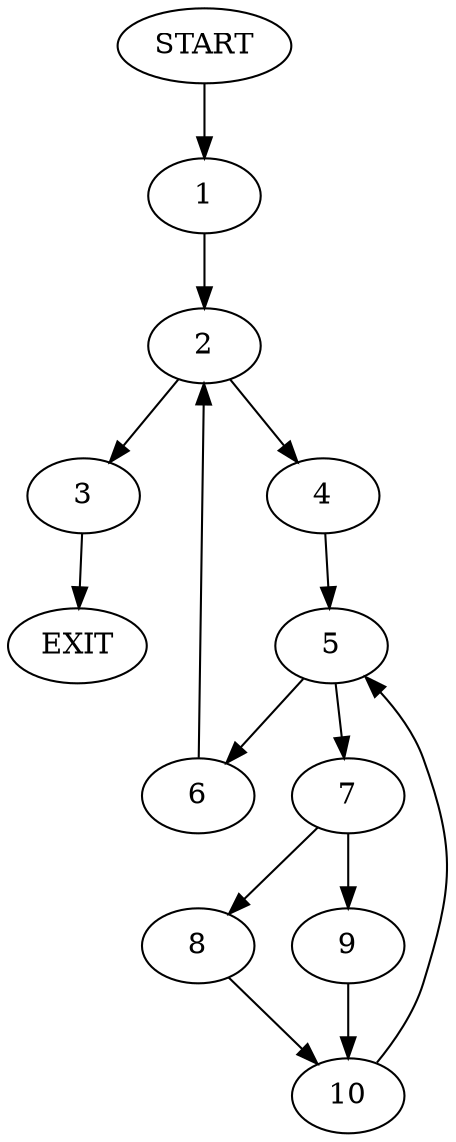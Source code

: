 digraph {
0 [label="START"]
11 [label="EXIT"]
0 -> 1
1 -> 2
2 -> 3
2 -> 4
4 -> 5
3 -> 11
5 -> 6
5 -> 7
7 -> 8
7 -> 9
6 -> 2
9 -> 10
8 -> 10
10 -> 5
}
